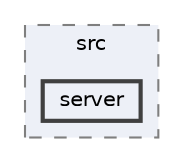 digraph "/home/alexandros/Documents/PLT/V4/pokemon-championship/src/server"
{
 // LATEX_PDF_SIZE
  bgcolor="transparent";
  edge [fontname=Helvetica,fontsize=10,labelfontname=Helvetica,labelfontsize=10];
  node [fontname=Helvetica,fontsize=10,shape=box,height=0.2,width=0.4];
  compound=true
  subgraph clusterdir_f6490dc1d510eb90bc2c5148b1102ac5 {
    graph [ bgcolor="#edf0f7", pencolor="grey50", label="src", fontname=Helvetica,fontsize=10 style="filled,dashed", URL="dir_f6490dc1d510eb90bc2c5148b1102ac5.html",tooltip=""]
  dir_efd479d0ba4f3b6fc140f09a895a76da [label="server", fillcolor="#edf0f7", color="grey25", style="filled,bold", URL="dir_efd479d0ba4f3b6fc140f09a895a76da.html",tooltip=""];
  }
}
